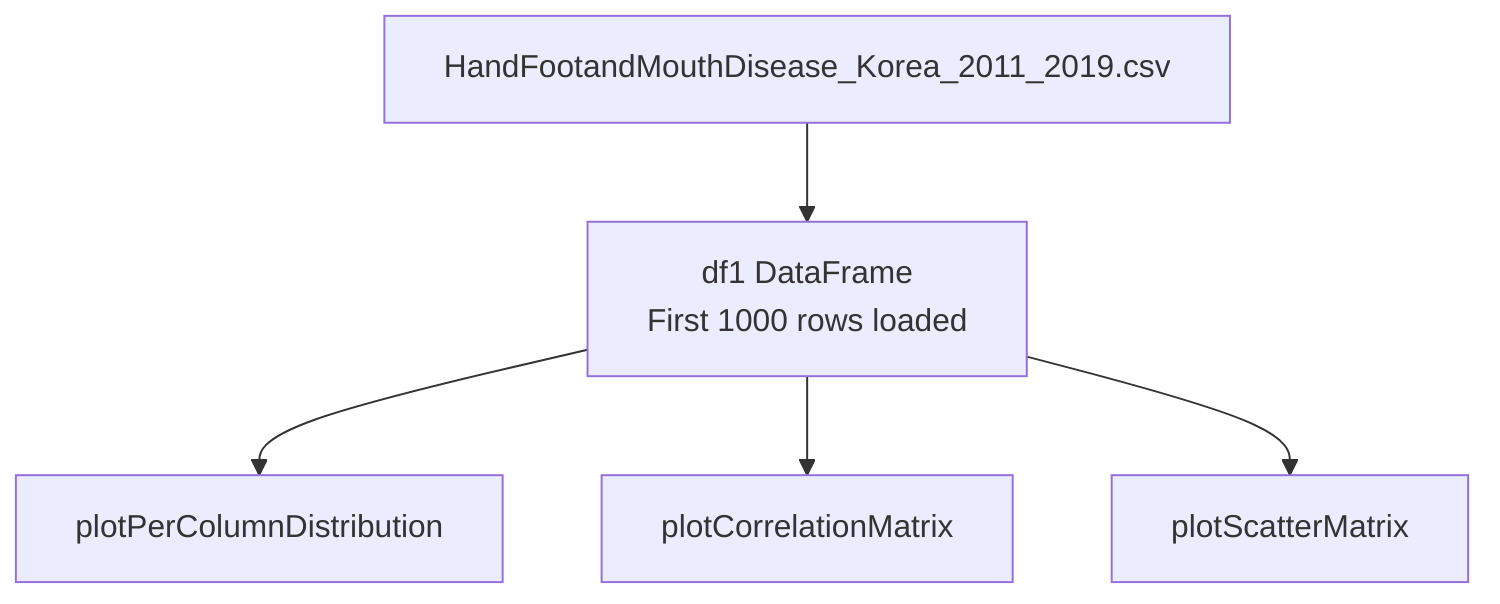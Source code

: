 %% Begin Mermaid Diagram

flowchart TD

%% Node for Data Source
A["HandFootandMouthDisease_Korea_2011_2019.csv"] 
%% A --> B: Represents loading data into DataFrame

%% Node for DataFrame
B["df1 DataFrame\nFirst 1000 rows loaded"] 
%% B --> C: Represents data flowing to plotPerColumnDistribution function
%% B --> D: Represents data flowing to plotCorrelationMatrix function
%% B --> E: Represents data flowing to plotScatterMatrix function

%% Visualization Function Nodes
C["plotPerColumnDistribution"]
D["plotCorrelationMatrix"]
E["plotScatterMatrix"]

%% Define Data Flow 
A --> B
B --> C
B --> D
B --> E

%% End of Mermaid Diagram